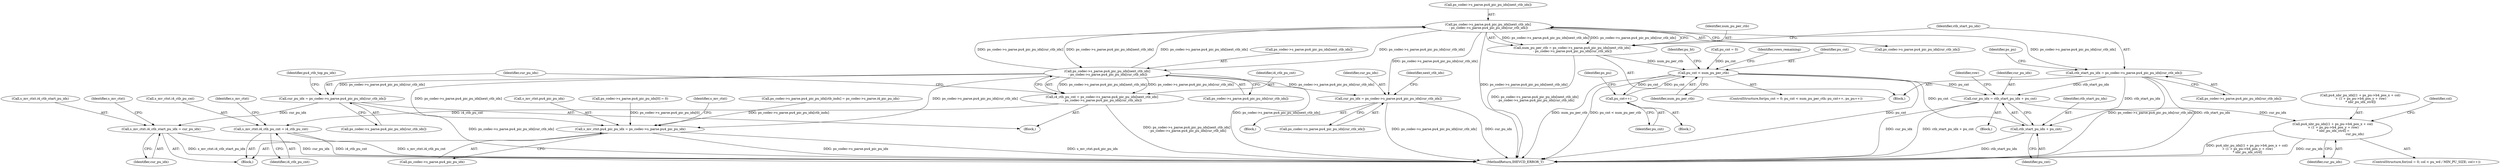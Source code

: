 digraph "0_Android_bcfc7124f6ef9f1ec128fb2e90de774a5b33d199_0@pointer" {
"1003469" [label="(Call,ps_codec->s_parse.pu4_pic_pu_idx[next_ctb_idx]\n - ps_codec->s_parse.pu4_pic_pu_idx[cur_ctb_idx])"];
"1003157" [label="(Call,ps_codec->s_parse.pu4_pic_pu_idx[next_ctb_idx]\n - ps_codec->s_parse.pu4_pic_pu_idx[cur_ctb_idx])"];
"1003469" [label="(Call,ps_codec->s_parse.pu4_pic_pu_idx[next_ctb_idx]\n - ps_codec->s_parse.pu4_pic_pu_idx[cur_ctb_idx])"];
"1003155" [label="(Call,i4_ctb_pu_cnt = ps_codec->s_parse.pu4_pic_pu_idx[next_ctb_idx]\n - ps_codec->s_parse.pu4_pic_pu_idx[cur_ctb_idx])"];
"1003292" [label="(Call,s_mv_ctxt.i4_ctb_pu_cnt = i4_ctb_pu_cnt)"];
"1003172" [label="(Call,cur_pu_idx = ps_codec->s_parse.pu4_pic_pu_idx[cur_ctb_idx])"];
"1003297" [label="(Call,s_mv_ctxt.i4_ctb_start_pu_idx = cur_pu_idx)"];
"1003274" [label="(Call,s_mv_ctxt.pu4_pic_pu_idx = ps_codec->s_parse.pu4_pic_pu_idx)"];
"1003467" [label="(Call,num_pu_per_ctb = ps_codec->s_parse.pu4_pic_pu_idx[next_ctb_idx]\n - ps_codec->s_parse.pu4_pic_pu_idx[cur_ctb_idx])"];
"1003507" [label="(Call,pu_cnt < num_pu_per_ctb)"];
"1003511" [label="(Call,pu_cnt++)"];
"1003537" [label="(Call,cur_pu_idx = ctb_start_pu_idx + pu_cnt)"];
"1003564" [label="(Call,pu4_nbr_pu_idx[(1 + ps_pu->b4_pos_x + col)\n + (1 + ps_pu->b4_pos_y + row)\n * nbr_pu_idx_strd] =\n                                            cur_pu_idx)"];
"1003539" [label="(Call,ctb_start_pu_idx + pu_cnt)"];
"1003484" [label="(Call,ctb_start_pu_idx = ps_codec->s_parse.pu4_pic_pu_idx[cur_ctb_idx])"];
"1003743" [label="(Call,cur_pu_idx = ps_codec->s_parse.pu4_pic_pu_idx[cur_ctb_idx])"];
"1005079" [label="(MethodReturn,IHEVCD_ERROR_T)"];
"1003467" [label="(Call,num_pu_per_ctb = ps_codec->s_parse.pu4_pic_pu_idx[next_ctb_idx]\n - ps_codec->s_parse.pu4_pic_pu_idx[cur_ctb_idx])"];
"1003469" [label="(Call,ps_codec->s_parse.pu4_pic_pu_idx[next_ctb_idx]\n - ps_codec->s_parse.pu4_pic_pu_idx[cur_ctb_idx])"];
"1003468" [label="(Identifier,num_pu_per_ctb)"];
"1003296" [label="(Identifier,i4_ctb_pu_cnt)"];
"1003512" [label="(Identifier,pu_cnt)"];
"1003507" [label="(Call,pu_cnt < num_pu_per_ctb)"];
"1003470" [label="(Call,ps_codec->s_parse.pu4_pic_pu_idx[next_ctb_idx])"];
"1003292" [label="(Call,s_mv_ctxt.i4_ctb_pu_cnt = i4_ctb_pu_cnt)"];
"1003278" [label="(Call,ps_codec->s_parse.pu4_pic_pu_idx)"];
"1003274" [label="(Call,s_mv_ctxt.pu4_pic_pu_idx = ps_codec->s_parse.pu4_pic_pu_idx)"];
"1003285" [label="(Identifier,s_mv_ctxt)"];
"1003544" [label="(Identifier,row)"];
"1002221" [label="(Call,ps_codec->s_parse.pu4_pic_pu_idx[ctb_indx] = ps_codec->s_parse.i4_pic_pu_idx)"];
"1003182" [label="(Identifier,pu4_ctb_top_pu_idx)"];
"1003173" [label="(Identifier,cur_pu_idx)"];
"1003301" [label="(Identifier,cur_pu_idx)"];
"1003509" [label="(Identifier,num_pu_per_ctb)"];
"1003565" [label="(Call,pu4_nbr_pu_idx[(1 + ps_pu->b4_pos_x + col)\n + (1 + ps_pu->b4_pos_y + row)\n * nbr_pu_idx_strd])"];
"1003102" [label="(Block,)"];
"1003298" [label="(Call,s_mv_ctxt.i4_ctb_start_pu_idx)"];
"1003515" [label="(Block,)"];
"1003538" [label="(Identifier,cur_pu_idx)"];
"1003540" [label="(Identifier,ctb_start_pu_idx)"];
"1003510" [label="(Block,)"];
"1003519" [label="(Identifier,pu_ht)"];
"1003293" [label="(Call,s_mv_ctxt.i4_ctb_pu_cnt)"];
"1003584" [label="(Identifier,cur_pu_idx)"];
"1003275" [label="(Call,s_mv_ctxt.pu4_pic_pu_idx)"];
"1003541" [label="(Identifier,pu_cnt)"];
"1003174" [label="(Call,ps_codec->s_parse.pu4_pic_pu_idx[cur_ctb_idx])"];
"1003207" [label="(Block,)"];
"1003745" [label="(Call,ps_codec->s_parse.pu4_pic_pu_idx[cur_ctb_idx])"];
"1003165" [label="(Call,ps_codec->s_parse.pu4_pic_pu_idx[cur_ctb_idx])"];
"1003504" [label="(Call,pu_cnt = 0)"];
"1003155" [label="(Call,i4_ctb_pu_cnt = ps_codec->s_parse.pu4_pic_pu_idx[next_ctb_idx]\n - ps_codec->s_parse.pu4_pic_pu_idx[cur_ctb_idx])"];
"1003743" [label="(Call,cur_pu_idx = ps_codec->s_parse.pu4_pic_pu_idx[cur_ctb_idx])"];
"1003588" [label="(Identifier,rows_remaining)"];
"1003299" [label="(Identifier,s_mv_ctxt)"];
"1003485" [label="(Identifier,ctb_start_pu_idx)"];
"1003553" [label="(ControlStructure,for(col = 0; col < pu_wd / MIN_PU_SIZE; col++))"];
"1003539" [label="(Call,ctb_start_pu_idx + pu_cnt)"];
"1003753" [label="(Identifier,next_ctb_idx)"];
"1003157" [label="(Call,ps_codec->s_parse.pu4_pic_pu_idx[next_ctb_idx]\n - ps_codec->s_parse.pu4_pic_pu_idx[cur_ctb_idx])"];
"1003297" [label="(Call,s_mv_ctxt.i4_ctb_start_pu_idx = cur_pu_idx)"];
"1003484" [label="(Call,ctb_start_pu_idx = ps_codec->s_parse.pu4_pic_pu_idx[cur_ctb_idx])"];
"1003514" [label="(Identifier,ps_pu)"];
"1003486" [label="(Call,ps_codec->s_parse.pu4_pic_pu_idx[cur_ctb_idx])"];
"1003304" [label="(Identifier,s_mv_ctxt)"];
"1003494" [label="(Identifier,ps_pu)"];
"1003172" [label="(Call,cur_pu_idx = ps_codec->s_parse.pu4_pic_pu_idx[cur_ctb_idx])"];
"1003329" [label="(Block,)"];
"1003744" [label="(Identifier,cur_pu_idx)"];
"1003511" [label="(Call,pu_cnt++)"];
"1003537" [label="(Call,cur_pu_idx = ctb_start_pu_idx + pu_cnt)"];
"1003508" [label="(Identifier,pu_cnt)"];
"1003477" [label="(Call,ps_codec->s_parse.pu4_pic_pu_idx[cur_ctb_idx])"];
"1003156" [label="(Identifier,i4_ctb_pu_cnt)"];
"1003503" [label="(ControlStructure,for(pu_cnt = 0; pu_cnt < num_pu_per_ctb; pu_cnt++, ps_pu++))"];
"1003564" [label="(Call,pu4_nbr_pu_idx[(1 + ps_pu->b4_pos_x + col)\n + (1 + ps_pu->b4_pos_y + row)\n * nbr_pu_idx_strd] =\n                                            cur_pu_idx)"];
"1003563" [label="(Identifier,col)"];
"1003700" [label="(Block,)"];
"1003158" [label="(Call,ps_codec->s_parse.pu4_pic_pu_idx[next_ctb_idx])"];
"1000518" [label="(Call,ps_codec->s_parse.pu4_pic_pu_idx[0] = 0)"];
"1003469" -> "1003467"  [label="AST: "];
"1003469" -> "1003477"  [label="CFG: "];
"1003470" -> "1003469"  [label="AST: "];
"1003477" -> "1003469"  [label="AST: "];
"1003467" -> "1003469"  [label="CFG: "];
"1003469" -> "1005079"  [label="DDG: ps_codec->s_parse.pu4_pic_pu_idx[next_ctb_idx]"];
"1003469" -> "1003157"  [label="DDG: ps_codec->s_parse.pu4_pic_pu_idx[next_ctb_idx]"];
"1003469" -> "1003157"  [label="DDG: ps_codec->s_parse.pu4_pic_pu_idx[cur_ctb_idx]"];
"1003469" -> "1003467"  [label="DDG: ps_codec->s_parse.pu4_pic_pu_idx[next_ctb_idx]"];
"1003469" -> "1003467"  [label="DDG: ps_codec->s_parse.pu4_pic_pu_idx[cur_ctb_idx]"];
"1003157" -> "1003469"  [label="DDG: ps_codec->s_parse.pu4_pic_pu_idx[next_ctb_idx]"];
"1003157" -> "1003469"  [label="DDG: ps_codec->s_parse.pu4_pic_pu_idx[cur_ctb_idx]"];
"1003469" -> "1003484"  [label="DDG: ps_codec->s_parse.pu4_pic_pu_idx[cur_ctb_idx]"];
"1003469" -> "1003743"  [label="DDG: ps_codec->s_parse.pu4_pic_pu_idx[cur_ctb_idx]"];
"1003157" -> "1003155"  [label="AST: "];
"1003157" -> "1003165"  [label="CFG: "];
"1003158" -> "1003157"  [label="AST: "];
"1003165" -> "1003157"  [label="AST: "];
"1003155" -> "1003157"  [label="CFG: "];
"1003157" -> "1005079"  [label="DDG: ps_codec->s_parse.pu4_pic_pu_idx[next_ctb_idx]"];
"1003157" -> "1003155"  [label="DDG: ps_codec->s_parse.pu4_pic_pu_idx[next_ctb_idx]"];
"1003157" -> "1003155"  [label="DDG: ps_codec->s_parse.pu4_pic_pu_idx[cur_ctb_idx]"];
"1003157" -> "1003172"  [label="DDG: ps_codec->s_parse.pu4_pic_pu_idx[cur_ctb_idx]"];
"1003157" -> "1003274"  [label="DDG: ps_codec->s_parse.pu4_pic_pu_idx[next_ctb_idx]"];
"1003157" -> "1003274"  [label="DDG: ps_codec->s_parse.pu4_pic_pu_idx[cur_ctb_idx]"];
"1003157" -> "1003743"  [label="DDG: ps_codec->s_parse.pu4_pic_pu_idx[cur_ctb_idx]"];
"1003155" -> "1003102"  [label="AST: "];
"1003156" -> "1003155"  [label="AST: "];
"1003173" -> "1003155"  [label="CFG: "];
"1003155" -> "1005079"  [label="DDG: ps_codec->s_parse.pu4_pic_pu_idx[next_ctb_idx]\n - ps_codec->s_parse.pu4_pic_pu_idx[cur_ctb_idx]"];
"1003155" -> "1003292"  [label="DDG: i4_ctb_pu_cnt"];
"1003292" -> "1003207"  [label="AST: "];
"1003292" -> "1003296"  [label="CFG: "];
"1003293" -> "1003292"  [label="AST: "];
"1003296" -> "1003292"  [label="AST: "];
"1003299" -> "1003292"  [label="CFG: "];
"1003292" -> "1005079"  [label="DDG: i4_ctb_pu_cnt"];
"1003292" -> "1005079"  [label="DDG: s_mv_ctxt.i4_ctb_pu_cnt"];
"1003172" -> "1003102"  [label="AST: "];
"1003172" -> "1003174"  [label="CFG: "];
"1003173" -> "1003172"  [label="AST: "];
"1003174" -> "1003172"  [label="AST: "];
"1003182" -> "1003172"  [label="CFG: "];
"1003172" -> "1005079"  [label="DDG: ps_codec->s_parse.pu4_pic_pu_idx[cur_ctb_idx]"];
"1003172" -> "1003297"  [label="DDG: cur_pu_idx"];
"1003297" -> "1003207"  [label="AST: "];
"1003297" -> "1003301"  [label="CFG: "];
"1003298" -> "1003297"  [label="AST: "];
"1003301" -> "1003297"  [label="AST: "];
"1003304" -> "1003297"  [label="CFG: "];
"1003297" -> "1005079"  [label="DDG: cur_pu_idx"];
"1003297" -> "1005079"  [label="DDG: s_mv_ctxt.i4_ctb_start_pu_idx"];
"1003274" -> "1003207"  [label="AST: "];
"1003274" -> "1003278"  [label="CFG: "];
"1003275" -> "1003274"  [label="AST: "];
"1003278" -> "1003274"  [label="AST: "];
"1003285" -> "1003274"  [label="CFG: "];
"1003274" -> "1005079"  [label="DDG: ps_codec->s_parse.pu4_pic_pu_idx"];
"1003274" -> "1005079"  [label="DDG: s_mv_ctxt.pu4_pic_pu_idx"];
"1002221" -> "1003274"  [label="DDG: ps_codec->s_parse.pu4_pic_pu_idx[ctb_indx]"];
"1000518" -> "1003274"  [label="DDG: ps_codec->s_parse.pu4_pic_pu_idx[0]"];
"1003467" -> "1003329"  [label="AST: "];
"1003468" -> "1003467"  [label="AST: "];
"1003485" -> "1003467"  [label="CFG: "];
"1003467" -> "1005079"  [label="DDG: ps_codec->s_parse.pu4_pic_pu_idx[next_ctb_idx]\n - ps_codec->s_parse.pu4_pic_pu_idx[cur_ctb_idx]"];
"1003467" -> "1003507"  [label="DDG: num_pu_per_ctb"];
"1003507" -> "1003503"  [label="AST: "];
"1003507" -> "1003509"  [label="CFG: "];
"1003508" -> "1003507"  [label="AST: "];
"1003509" -> "1003507"  [label="AST: "];
"1003519" -> "1003507"  [label="CFG: "];
"1003588" -> "1003507"  [label="CFG: "];
"1003507" -> "1005079"  [label="DDG: pu_cnt < num_pu_per_ctb"];
"1003507" -> "1005079"  [label="DDG: pu_cnt"];
"1003507" -> "1005079"  [label="DDG: num_pu_per_ctb"];
"1003504" -> "1003507"  [label="DDG: pu_cnt"];
"1003511" -> "1003507"  [label="DDG: pu_cnt"];
"1003507" -> "1003511"  [label="DDG: pu_cnt"];
"1003507" -> "1003537"  [label="DDG: pu_cnt"];
"1003507" -> "1003539"  [label="DDG: pu_cnt"];
"1003511" -> "1003510"  [label="AST: "];
"1003511" -> "1003512"  [label="CFG: "];
"1003512" -> "1003511"  [label="AST: "];
"1003514" -> "1003511"  [label="CFG: "];
"1003537" -> "1003515"  [label="AST: "];
"1003537" -> "1003539"  [label="CFG: "];
"1003538" -> "1003537"  [label="AST: "];
"1003539" -> "1003537"  [label="AST: "];
"1003544" -> "1003537"  [label="CFG: "];
"1003537" -> "1005079"  [label="DDG: ctb_start_pu_idx + pu_cnt"];
"1003537" -> "1005079"  [label="DDG: cur_pu_idx"];
"1003484" -> "1003537"  [label="DDG: ctb_start_pu_idx"];
"1003537" -> "1003564"  [label="DDG: cur_pu_idx"];
"1003564" -> "1003553"  [label="AST: "];
"1003564" -> "1003584"  [label="CFG: "];
"1003565" -> "1003564"  [label="AST: "];
"1003584" -> "1003564"  [label="AST: "];
"1003563" -> "1003564"  [label="CFG: "];
"1003564" -> "1005079"  [label="DDG: pu4_nbr_pu_idx[(1 + ps_pu->b4_pos_x + col)\n + (1 + ps_pu->b4_pos_y + row)\n * nbr_pu_idx_strd]"];
"1003564" -> "1005079"  [label="DDG: cur_pu_idx"];
"1003539" -> "1003541"  [label="CFG: "];
"1003540" -> "1003539"  [label="AST: "];
"1003541" -> "1003539"  [label="AST: "];
"1003539" -> "1005079"  [label="DDG: ctb_start_pu_idx"];
"1003484" -> "1003539"  [label="DDG: ctb_start_pu_idx"];
"1003484" -> "1003329"  [label="AST: "];
"1003484" -> "1003486"  [label="CFG: "];
"1003485" -> "1003484"  [label="AST: "];
"1003486" -> "1003484"  [label="AST: "];
"1003494" -> "1003484"  [label="CFG: "];
"1003484" -> "1005079"  [label="DDG: ps_codec->s_parse.pu4_pic_pu_idx[cur_ctb_idx]"];
"1003484" -> "1005079"  [label="DDG: ctb_start_pu_idx"];
"1003743" -> "1003700"  [label="AST: "];
"1003743" -> "1003745"  [label="CFG: "];
"1003744" -> "1003743"  [label="AST: "];
"1003745" -> "1003743"  [label="AST: "];
"1003753" -> "1003743"  [label="CFG: "];
"1003743" -> "1005079"  [label="DDG: ps_codec->s_parse.pu4_pic_pu_idx[cur_ctb_idx]"];
"1003743" -> "1005079"  [label="DDG: cur_pu_idx"];
}
